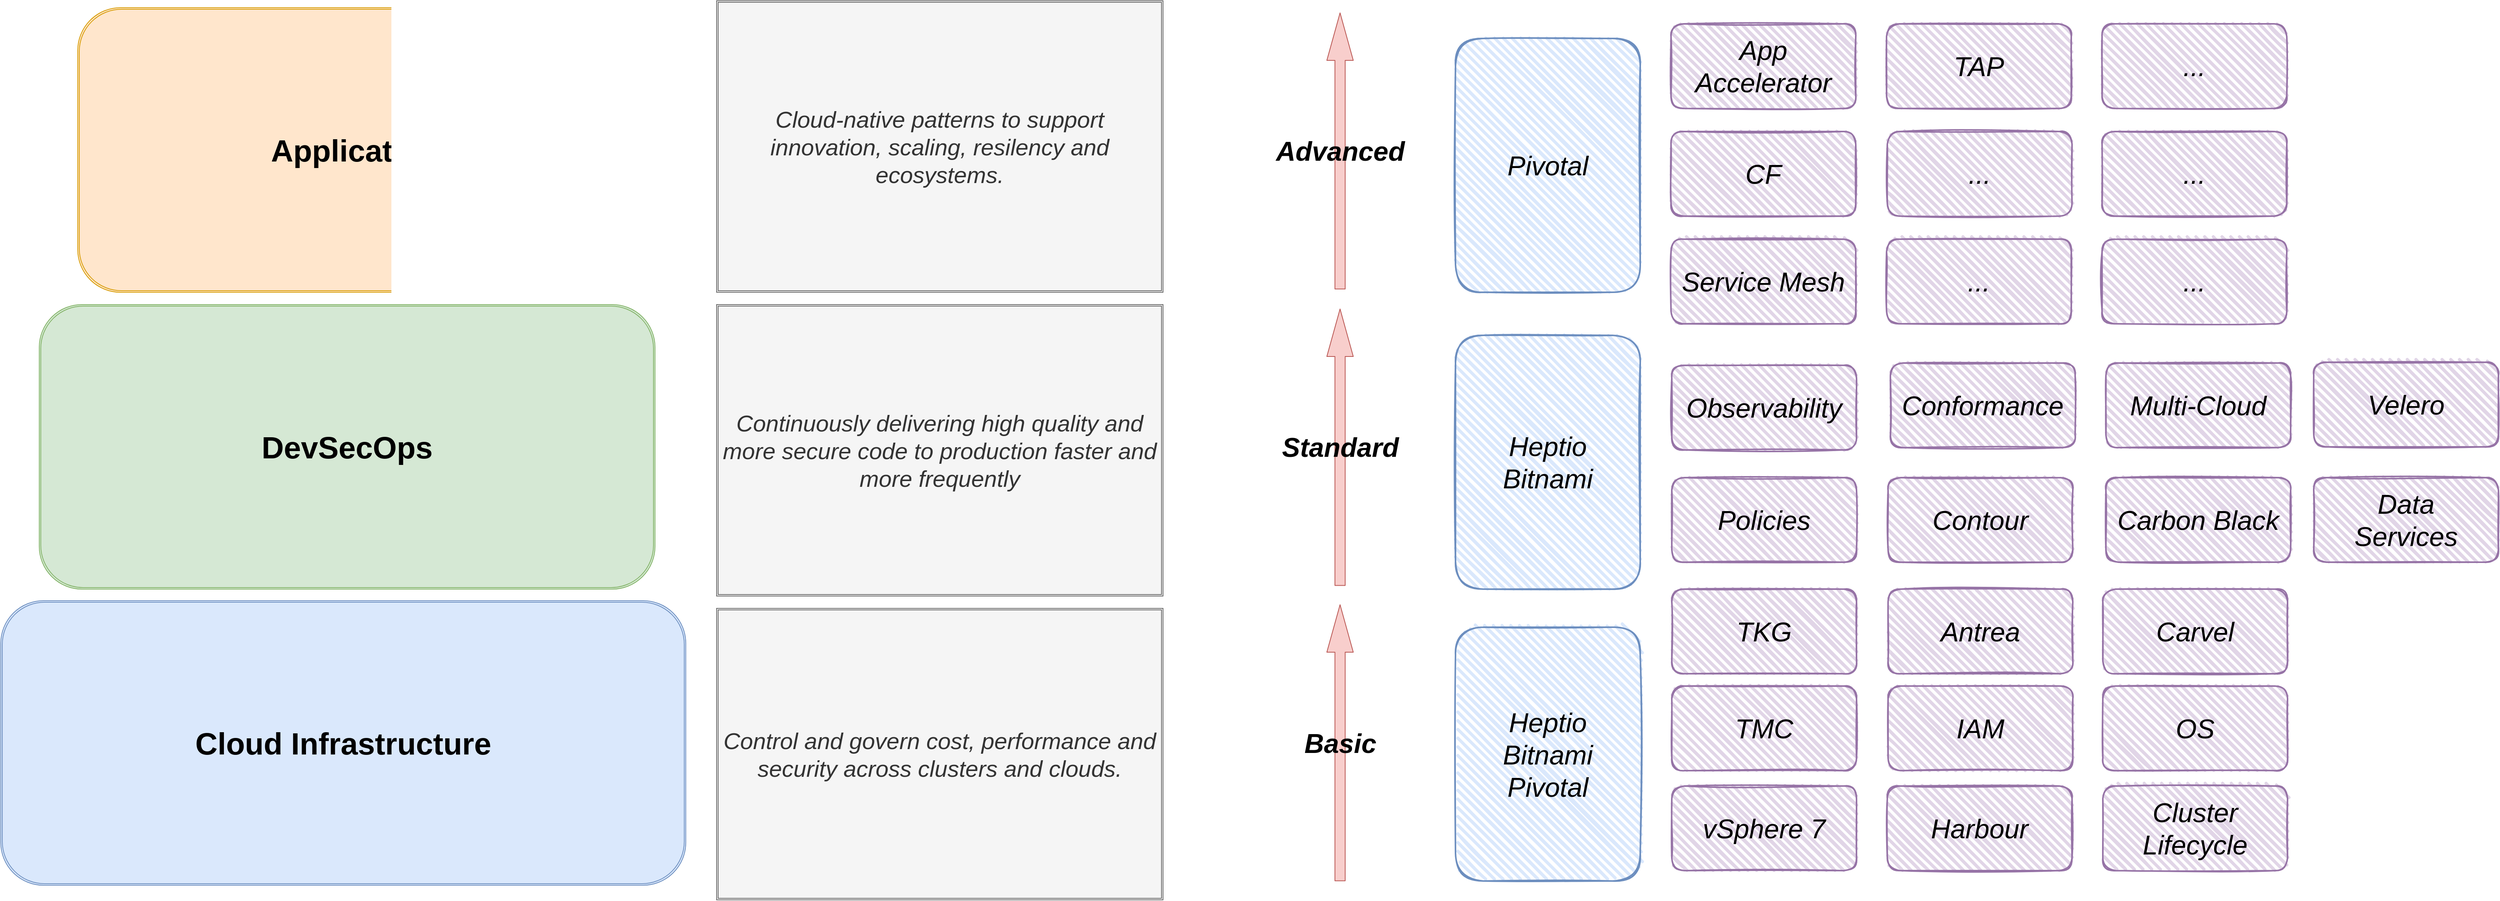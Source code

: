 <mxfile version="21.5.2" type="embed">
    <diagram id="v5ToIHbSLTSXdeXszZEm" name="Portfolio">
        <mxGraphModel dx="3012" dy="1512" grid="1" gridSize="10" guides="1" tooltips="1" connect="1" arrows="1" fold="1" page="1" pageScale="1" pageWidth="1654" pageHeight="1169" background="#FFFFFF" math="0" shadow="0">
            <root>
                <mxCell id="0"/>
                <mxCell id="1" parent="0"/>
                <mxCell id="QOFN7gab70FqAXD7g_lT-1" value="Cloud Infrastructure" style="shape=ext;double=1;rounded=1;whiteSpace=wrap;html=1;fontSize=40;fontStyle=1;fillColor=#dae8fc;strokeColor=#6c8ebf;" parent="1" vertex="1">
                    <mxGeometry x="30" y="780" width="890" height="370" as="geometry"/>
                </mxCell>
                <mxCell id="QOFN7gab70FqAXD7g_lT-2" value="DevSecOps" style="shape=ext;double=1;rounded=1;whiteSpace=wrap;html=1;fontSize=40;fontStyle=1;fillColor=#d5e8d4;strokeColor=#82b366;" parent="1" vertex="1">
                    <mxGeometry x="80" y="395" width="800" height="370" as="geometry"/>
                </mxCell>
                <mxCell id="QOFN7gab70FqAXD7g_lT-4" value="Application" style="shape=ext;double=1;rounded=1;whiteSpace=wrap;html=1;fontSize=40;fontStyle=1;fillColor=#ffe6cc;strokeColor=#d79b00;" parent="1" vertex="1">
                    <mxGeometry x="130" y="9" width="720" height="370" as="geometry"/>
                </mxCell>
                <mxCell id="QOFN7gab70FqAXD7g_lT-8" value="TKG" style="rounded=1;whiteSpace=wrap;html=1;strokeWidth=2;fillWeight=4;hachureGap=8;hachureAngle=45;fillColor=#e1d5e7;sketch=1;fontSize=35;strokeColor=#9673a6;fontStyle=2" parent="1" vertex="1">
                    <mxGeometry x="2201" y="765" width="240" height="110" as="geometry"/>
                </mxCell>
                <mxCell id="QOFN7gab70FqAXD7g_lT-9" value="OS" style="rounded=1;whiteSpace=wrap;html=1;strokeWidth=2;fillWeight=4;hachureGap=8;hachureAngle=45;fillColor=#e1d5e7;sketch=1;fontSize=35;strokeColor=#9673a6;fontStyle=2" parent="1" vertex="1">
                    <mxGeometry x="2761" y="891" width="240" height="110" as="geometry"/>
                </mxCell>
                <mxCell id="5qIPNnuBZovPD0yiEwmU-5" value="&lt;i style=&quot;font-size: 30px;&quot;&gt;Control and govern cost, performance and security across clusters and clouds.&lt;/i&gt;" style="shape=ext;double=1;rounded=0;whiteSpace=wrap;html=1;fontSize=30;fillColor=#f5f5f5;fontColor=#333333;strokeColor=#666666;" parent="1" vertex="1">
                    <mxGeometry x="960" y="790" width="580" height="379" as="geometry"/>
                </mxCell>
                <mxCell id="5qIPNnuBZovPD0yiEwmU-6" value="&lt;i style=&quot;font-size: 30px;&quot;&gt;Continuously delivering high quality and more secure code to production faster and more frequently&lt;/i&gt;" style="shape=ext;double=1;rounded=0;whiteSpace=wrap;html=1;fontSize=30;fillColor=#f5f5f5;fontColor=#333333;strokeColor=#666666;" parent="1" vertex="1">
                    <mxGeometry x="960" y="395" width="580" height="379" as="geometry"/>
                </mxCell>
                <mxCell id="5qIPNnuBZovPD0yiEwmU-7" value="&lt;i style=&quot;font-size: 30px;&quot;&gt;&lt;font style=&quot;font-size: 30px;&quot;&gt;Cloud-native patterns to support innovation, scaling, resilency and ecosystems.&lt;/font&gt;&lt;/i&gt;" style="shape=ext;double=1;rounded=0;whiteSpace=wrap;html=1;fontSize=30;fillColor=#f5f5f5;fontColor=#333333;strokeColor=#666666;" parent="1" vertex="1">
                    <mxGeometry x="960" width="580" height="379" as="geometry"/>
                </mxCell>
                <mxCell id="5qIPNnuBZovPD0yiEwmU-1" value="Basic" style="shape=flexArrow;endArrow=classic;html=1;fontSize=35;width=13.333;endSize=20.267;fillColor=#f8cecc;strokeColor=#b85450;labelBackgroundColor=none;fontStyle=3" parent="1" edge="1">
                    <mxGeometry width="50" height="50" relative="1" as="geometry">
                        <mxPoint x="1770" y="1144.75" as="sourcePoint"/>
                        <mxPoint x="1770" y="784.75" as="targetPoint"/>
                    </mxGeometry>
                </mxCell>
                <mxCell id="5qIPNnuBZovPD0yiEwmU-4" value="Standard" style="shape=flexArrow;endArrow=classic;html=1;fontSize=35;width=13.333;endSize=20.267;fillColor=#f8cecc;strokeColor=#b85450;labelBackgroundColor=none;fontStyle=3" parent="1" edge="1">
                    <mxGeometry width="50" height="50" relative="1" as="geometry">
                        <mxPoint x="1770" y="760.75" as="sourcePoint"/>
                        <mxPoint x="1770" y="400.25" as="targetPoint"/>
                    </mxGeometry>
                </mxCell>
                <mxCell id="5qIPNnuBZovPD0yiEwmU-8" value="Advanced" style="shape=flexArrow;endArrow=classic;html=1;fontSize=35;width=13.333;endSize=20.267;fillColor=#f8cecc;strokeColor=#b85450;labelBackgroundColor=none;fontStyle=3" parent="1" edge="1">
                    <mxGeometry width="50" height="50" relative="1" as="geometry">
                        <mxPoint x="1770" y="375.25" as="sourcePoint"/>
                        <mxPoint x="1770" y="15.25" as="targetPoint"/>
                    </mxGeometry>
                </mxCell>
                <mxCell id="5qIPNnuBZovPD0yiEwmU-9" value="Harbour" style="rounded=1;whiteSpace=wrap;html=1;strokeWidth=2;fillWeight=4;hachureGap=8;hachureAngle=45;fillColor=#e1d5e7;sketch=1;fontSize=35;strokeColor=#9673a6;fontStyle=2" parent="1" vertex="1">
                    <mxGeometry x="2481" y="1021" width="240" height="110" as="geometry"/>
                </mxCell>
                <mxCell id="5qIPNnuBZovPD0yiEwmU-10" value="Service Mesh" style="rounded=1;whiteSpace=wrap;html=1;strokeWidth=2;fillWeight=4;hachureGap=8;hachureAngle=45;fillColor=#e1d5e7;sketch=1;fontSize=35;strokeColor=#9673a6;fontStyle=2" parent="1" vertex="1">
                    <mxGeometry x="2200" y="310" width="240" height="110" as="geometry"/>
                </mxCell>
                <mxCell id="5qIPNnuBZovPD0yiEwmU-22" value="vSphere 7" style="rounded=1;whiteSpace=wrap;html=1;strokeWidth=2;fillWeight=4;hachureGap=8;hachureAngle=45;fillColor=#e1d5e7;sketch=1;fontSize=35;strokeColor=#9673a6;fontStyle=2" parent="1" vertex="1">
                    <mxGeometry x="2201" y="1021" width="240" height="110" as="geometry"/>
                </mxCell>
                <mxCell id="5qIPNnuBZovPD0yiEwmU-23" value="&lt;span&gt;TMC&lt;/span&gt;" style="rounded=1;whiteSpace=wrap;html=1;strokeWidth=2;fillWeight=4;hachureGap=8;hachureAngle=45;fillColor=#e1d5e7;sketch=1;fontSize=35;strokeColor=#9673a6;fontStyle=2" parent="1" vertex="1">
                    <mxGeometry x="2201" y="891" width="240" height="110" as="geometry"/>
                </mxCell>
                <mxCell id="5qIPNnuBZovPD0yiEwmU-24" value="IAM" style="rounded=1;whiteSpace=wrap;html=1;strokeWidth=2;fillWeight=4;hachureGap=8;hachureAngle=45;fillColor=#e1d5e7;sketch=1;fontSize=35;strokeColor=#9673a6;fontStyle=2" parent="1" vertex="1">
                    <mxGeometry x="2482" y="891" width="240" height="110" as="geometry"/>
                </mxCell>
                <mxCell id="5qIPNnuBZovPD0yiEwmU-25" value="Antrea" style="rounded=1;whiteSpace=wrap;html=1;strokeWidth=2;fillWeight=4;hachureGap=8;hachureAngle=45;fillColor=#e1d5e7;sketch=1;fontSize=35;strokeColor=#9673a6;fontStyle=2" parent="1" vertex="1">
                    <mxGeometry x="2482" y="765" width="240" height="110" as="geometry"/>
                </mxCell>
                <mxCell id="5qIPNnuBZovPD0yiEwmU-30" value="Carvel" style="rounded=1;whiteSpace=wrap;html=1;strokeWidth=2;fillWeight=4;hachureGap=8;hachureAngle=45;fillColor=#e1d5e7;sketch=1;fontSize=35;strokeColor=#9673a6;fontStyle=2" parent="1" vertex="1">
                    <mxGeometry x="2761" y="765" width="240" height="110" as="geometry"/>
                </mxCell>
                <mxCell id="5qIPNnuBZovPD0yiEwmU-31" value="Carbon Black" style="rounded=1;whiteSpace=wrap;html=1;strokeWidth=2;fillWeight=4;hachureGap=8;hachureAngle=45;fillColor=#e1d5e7;sketch=1;fontSize=35;strokeColor=#9673a6;fontStyle=2" parent="1" vertex="1">
                    <mxGeometry x="2765" y="620" width="240" height="110" as="geometry"/>
                </mxCell>
                <mxCell id="5qIPNnuBZovPD0yiEwmU-32" value="Multi-Cloud" style="rounded=1;whiteSpace=wrap;html=1;strokeWidth=2;fillWeight=4;hachureGap=8;hachureAngle=45;fillColor=#e1d5e7;sketch=1;fontSize=35;strokeColor=#9673a6;fontStyle=2" parent="1" vertex="1">
                    <mxGeometry x="2765" y="471" width="240" height="110" as="geometry"/>
                </mxCell>
                <mxCell id="5qIPNnuBZovPD0yiEwmU-33" value="Observability" style="rounded=1;whiteSpace=wrap;html=1;strokeWidth=2;fillWeight=4;hachureGap=8;hachureAngle=45;fillColor=#e1d5e7;sketch=1;fontSize=35;strokeColor=#9673a6;fontStyle=2" parent="1" vertex="1">
                    <mxGeometry x="2201" y="474" width="240" height="110" as="geometry"/>
                </mxCell>
                <mxCell id="5qIPNnuBZovPD0yiEwmU-34" value="Policies" style="rounded=1;whiteSpace=wrap;html=1;strokeWidth=2;fillWeight=4;hachureGap=8;hachureAngle=45;fillColor=#e1d5e7;sketch=1;fontSize=35;strokeColor=#9673a6;fontStyle=2" parent="1" vertex="1">
                    <mxGeometry x="2201" y="620" width="240" height="110" as="geometry"/>
                </mxCell>
                <mxCell id="5qIPNnuBZovPD0yiEwmU-35" value="Conformance" style="rounded=1;whiteSpace=wrap;html=1;strokeWidth=2;fillWeight=4;hachureGap=8;hachureAngle=45;fillColor=#e1d5e7;sketch=1;fontSize=35;strokeColor=#9673a6;fontStyle=2" parent="1" vertex="1">
                    <mxGeometry x="2485" y="471" width="240" height="110" as="geometry"/>
                </mxCell>
                <mxCell id="5qIPNnuBZovPD0yiEwmU-36" value="Contour" style="rounded=1;whiteSpace=wrap;html=1;strokeWidth=2;fillWeight=4;hachureGap=8;hachureAngle=45;fillColor=#e1d5e7;sketch=1;fontSize=35;strokeColor=#9673a6;fontStyle=2" parent="1" vertex="1">
                    <mxGeometry x="2482" y="620" width="240" height="110" as="geometry"/>
                </mxCell>
                <mxCell id="5qIPNnuBZovPD0yiEwmU-37" value="Cluster Lifecycle" style="rounded=1;whiteSpace=wrap;html=1;strokeWidth=2;fillWeight=4;hachureGap=8;hachureAngle=45;fillColor=#e1d5e7;sketch=1;fontSize=35;strokeColor=#9673a6;fontStyle=2" parent="1" vertex="1">
                    <mxGeometry x="2761" y="1021" width="240" height="110" as="geometry"/>
                </mxCell>
                <mxCell id="5qIPNnuBZovPD0yiEwmU-38" value="Velero" style="rounded=1;whiteSpace=wrap;html=1;strokeWidth=2;fillWeight=4;hachureGap=8;hachureAngle=45;fillColor=#e1d5e7;sketch=1;fontSize=35;strokeColor=#9673a6;fontStyle=2" parent="1" vertex="1">
                    <mxGeometry x="3035" y="470" width="240" height="110" as="geometry"/>
                </mxCell>
                <mxCell id="5qIPNnuBZovPD0yiEwmU-39" value="..." style="rounded=1;whiteSpace=wrap;html=1;strokeWidth=2;fillWeight=4;hachureGap=8;hachureAngle=45;fillColor=#e1d5e7;sketch=1;fontSize=35;strokeColor=#9673a6;fontStyle=2" parent="1" vertex="1">
                    <mxGeometry x="2760" y="310" width="240" height="110" as="geometry"/>
                </mxCell>
                <mxCell id="5qIPNnuBZovPD0yiEwmU-40" value="CF" style="rounded=1;whiteSpace=wrap;html=1;strokeWidth=2;fillWeight=4;hachureGap=8;hachureAngle=45;fillColor=#e1d5e7;sketch=1;fontSize=35;strokeColor=#9673a6;fontStyle=2" parent="1" vertex="1">
                    <mxGeometry x="2200" y="170" width="240" height="110" as="geometry"/>
                </mxCell>
                <mxCell id="5qIPNnuBZovPD0yiEwmU-41" value="..." style="rounded=1;whiteSpace=wrap;html=1;strokeWidth=2;fillWeight=4;hachureGap=8;hachureAngle=45;fillColor=#e1d5e7;sketch=1;fontSize=35;strokeColor=#9673a6;fontStyle=2" parent="1" vertex="1">
                    <mxGeometry x="2481" y="170" width="240" height="110" as="geometry"/>
                </mxCell>
                <mxCell id="5qIPNnuBZovPD0yiEwmU-42" value="..." style="rounded=1;whiteSpace=wrap;html=1;strokeWidth=2;fillWeight=4;hachureGap=8;hachureAngle=45;fillColor=#e1d5e7;sketch=1;fontSize=35;strokeColor=#9673a6;fontStyle=2" parent="1" vertex="1">
                    <mxGeometry x="2760" y="170" width="240" height="110" as="geometry"/>
                </mxCell>
                <mxCell id="5qIPNnuBZovPD0yiEwmU-43" value="App&lt;br&gt;Accelerator" style="rounded=1;whiteSpace=wrap;html=1;strokeWidth=2;fillWeight=4;hachureGap=8;hachureAngle=45;fillColor=#e1d5e7;sketch=1;fontSize=35;strokeColor=#9673a6;fontStyle=2" parent="1" vertex="1">
                    <mxGeometry x="2200" y="30" width="240" height="110" as="geometry"/>
                </mxCell>
                <mxCell id="5qIPNnuBZovPD0yiEwmU-44" value="TAP" style="rounded=1;whiteSpace=wrap;html=1;strokeWidth=2;fillWeight=4;hachureGap=8;hachureAngle=45;fillColor=#e1d5e7;sketch=1;fontSize=35;strokeColor=#9673a6;fontStyle=2" parent="1" vertex="1">
                    <mxGeometry x="2480" y="30" width="240" height="110" as="geometry"/>
                </mxCell>
                <mxCell id="5qIPNnuBZovPD0yiEwmU-45" value="..." style="rounded=1;whiteSpace=wrap;html=1;strokeWidth=2;fillWeight=4;hachureGap=8;hachureAngle=45;fillColor=#e1d5e7;sketch=1;fontSize=35;strokeColor=#9673a6;fontStyle=2" parent="1" vertex="1">
                    <mxGeometry x="2760" y="30" width="240" height="110" as="geometry"/>
                </mxCell>
                <mxCell id="5qIPNnuBZovPD0yiEwmU-46" value="..." style="rounded=1;whiteSpace=wrap;html=1;strokeWidth=2;fillWeight=4;hachureGap=8;hachureAngle=45;fillColor=#e1d5e7;sketch=1;fontSize=35;strokeColor=#9673a6;fontStyle=2" parent="1" vertex="1">
                    <mxGeometry x="2480" y="310" width="240" height="110" as="geometry"/>
                </mxCell>
                <mxCell id="5qIPNnuBZovPD0yiEwmU-48" value="Heptio&lt;br&gt;Bitnami&lt;br&gt;Pivotal" style="rounded=1;whiteSpace=wrap;html=1;strokeWidth=2;fillWeight=4;hachureGap=8;hachureAngle=45;fillColor=#dae8fc;sketch=1;fontSize=35;strokeColor=#6c8ebf;fontStyle=2" parent="1" vertex="1">
                    <mxGeometry x="1920" y="814.5" width="240" height="330" as="geometry"/>
                </mxCell>
                <mxCell id="5qIPNnuBZovPD0yiEwmU-50" value="Heptio&lt;br&gt;Bitnami" style="rounded=1;whiteSpace=wrap;html=1;strokeWidth=2;fillWeight=4;hachureGap=8;hachureAngle=45;fillColor=#dae8fc;sketch=1;fontSize=35;strokeColor=#6c8ebf;fontStyle=2" parent="1" vertex="1">
                    <mxGeometry x="1920" y="435" width="240" height="330" as="geometry"/>
                </mxCell>
                <mxCell id="5qIPNnuBZovPD0yiEwmU-51" value="Pivotal" style="rounded=1;whiteSpace=wrap;html=1;strokeWidth=2;fillWeight=4;hachureGap=8;hachureAngle=45;fillColor=#dae8fc;sketch=1;fontSize=35;strokeColor=#6c8ebf;fontStyle=2" parent="1" vertex="1">
                    <mxGeometry x="1920" y="49" width="240" height="330" as="geometry"/>
                </mxCell>
                <mxCell id="5qIPNnuBZovPD0yiEwmU-52" value="Data&lt;br&gt;Services" style="rounded=1;whiteSpace=wrap;html=1;strokeWidth=2;fillWeight=4;hachureGap=8;hachureAngle=45;fillColor=#e1d5e7;sketch=1;fontSize=35;strokeColor=#9673a6;fontStyle=2" parent="1" vertex="1">
                    <mxGeometry x="3035" y="620" width="240" height="110" as="geometry"/>
                </mxCell>
            </root>
        </mxGraphModel>
    </diagram>
</mxfile>